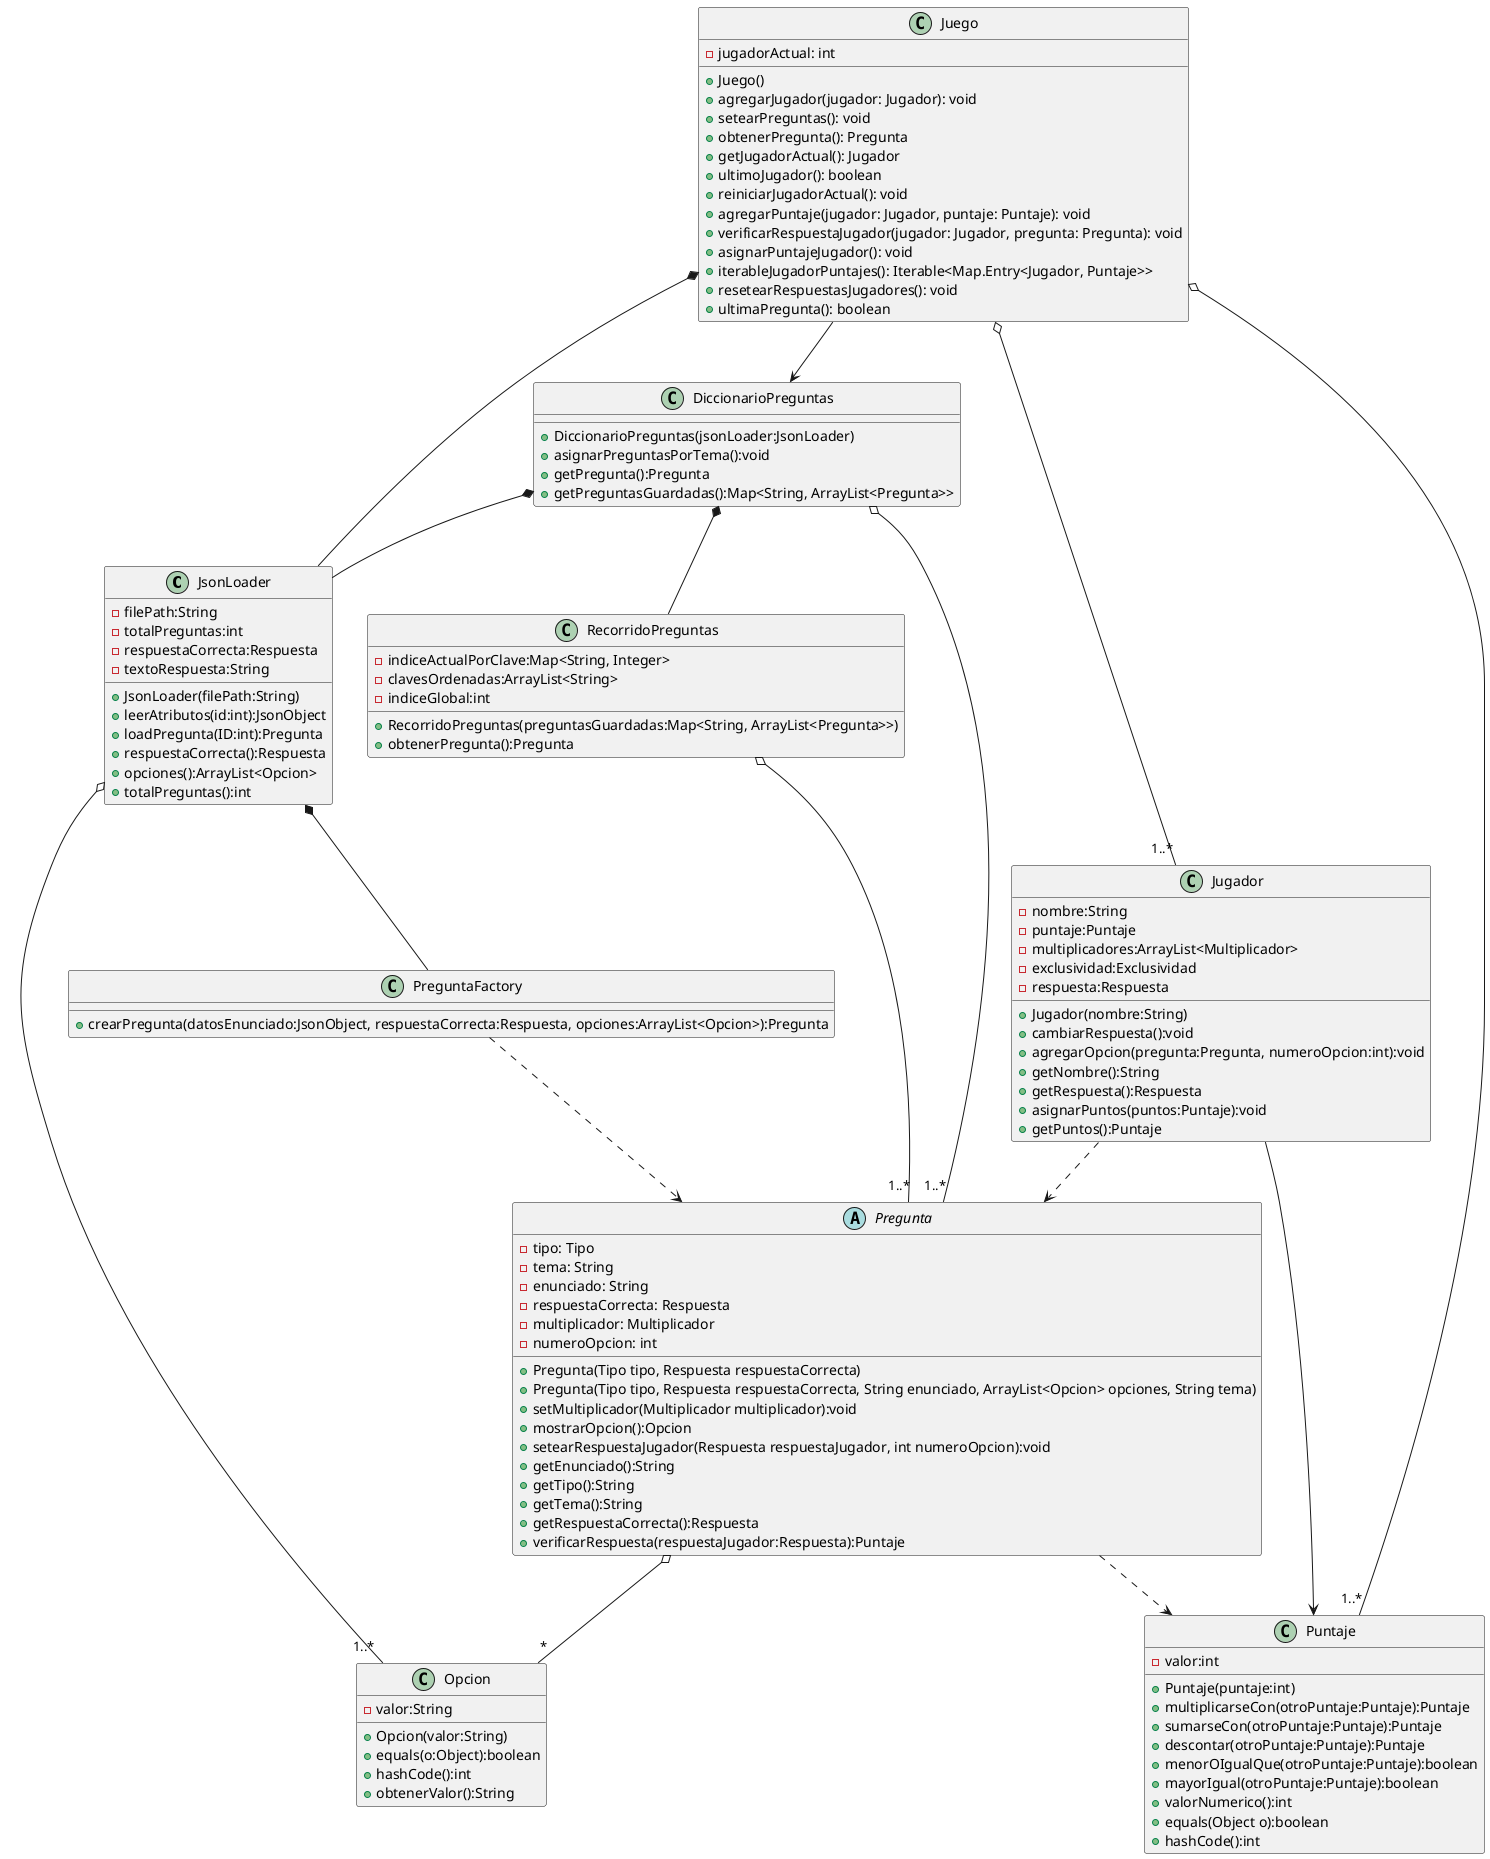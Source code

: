 @startuml
'https://plantuml.com/class-diagram


class JsonLoader {
    - filePath:String
    - totalPreguntas:int
    - respuestaCorrecta:Respuesta
    - textoRespuesta:String

    + JsonLoader(filePath:String)
    + leerAtributos(id:int):JsonObject
    + loadPregunta(ID:int):Pregunta
    + respuestaCorrecta():Respuesta
    + opciones():ArrayList<Opcion>
    + totalPreguntas():int
}


class DiccionarioPreguntas {
    + DiccionarioPreguntas(jsonLoader:JsonLoader)
    + asignarPreguntasPorTema():void
    + getPregunta():Pregunta
    + getPreguntasGuardadas():Map<String, ArrayList<Pregunta>>
}

class PreguntaFactory {

    + crearPregunta(datosEnunciado:JsonObject, respuestaCorrecta:Respuesta, opciones:ArrayList<Opcion>):Pregunta
}



class RecorridoPreguntas {
    - indiceActualPorClave:Map<String, Integer>
    - clavesOrdenadas:ArrayList<String>
    - indiceGlobal:int

    + RecorridoPreguntas(preguntasGuardadas:Map<String, ArrayList<Pregunta>>)
    + obtenerPregunta():Pregunta
}

class Jugador {
    - nombre:String
    - puntaje:Puntaje
    - multiplicadores:ArrayList<Multiplicador>
    - exclusividad:Exclusividad
    - respuesta:Respuesta

    + Jugador(nombre:String)
    + cambiarRespuesta():void
    + agregarOpcion(pregunta:Pregunta, numeroOpcion:int):void
    + getNombre():String
    + getRespuesta():Respuesta
    + asignarPuntos(puntos:Puntaje):void
    + getPuntos():Puntaje
}

class Juego {
    - jugadorActual: int

    + Juego()
    + agregarJugador(jugador: Jugador): void
    + setearPreguntas(): void
    + obtenerPregunta(): Pregunta
    + getJugadorActual(): Jugador
    + ultimoJugador(): boolean
    + reiniciarJugadorActual(): void
    + agregarPuntaje(jugador: Jugador, puntaje: Puntaje): void
    + verificarRespuestaJugador(jugador: Jugador, pregunta: Pregunta): void
    + asignarPuntajeJugador(): void
    + iterableJugadorPuntajes(): Iterable<Map.Entry<Jugador, Puntaje>>
    + resetearRespuestasJugadores(): void
    + ultimaPregunta(): boolean
}


class Puntaje {
    - valor:int
    + Puntaje(puntaje:int)
    + multiplicarseCon(otroPuntaje:Puntaje):Puntaje
    + sumarseCon(otroPuntaje:Puntaje):Puntaje
    + descontar(otroPuntaje:Puntaje):Puntaje
    + menorOIgualQue(otroPuntaje:Puntaje):boolean
    + mayorIgual(otroPuntaje:Puntaje):boolean
    + valorNumerico():int 
    + equals(Object o):boolean
    + hashCode():int
}

abstract class Pregunta {
    - tipo: Tipo
    - tema: String
    - enunciado: String
    - respuestaCorrecta: Respuesta
    - multiplicador: Multiplicador
    - numeroOpcion: int

    + Pregunta(Tipo tipo, Respuesta respuestaCorrecta)
    + Pregunta(Tipo tipo, Respuesta respuestaCorrecta, String enunciado, ArrayList<Opcion> opciones, String tema)
    + setMultiplicador(Multiplicador multiplicador):void
    + mostrarOpcion():Opcion
    + setearRespuestaJugador(Respuesta respuestaJugador, int numeroOpcion):void
    + getEnunciado():String
    + getTipo():String
    + getTema():String
    + getRespuestaCorrecta():Respuesta
    + verificarRespuesta(respuestaJugador:Respuesta):Puntaje
}

class Opcion {
    - valor:String
    + Opcion(valor:String)
    + equals(o:Object):boolean
    + hashCode():int
    + obtenerValor():String
}

DiccionarioPreguntas *--  JsonLoader

JsonLoader *-- PreguntaFactory
DiccionarioPreguntas *-- RecorridoPreguntas

Juego o-- "1..*" Jugador
Juego --> DiccionarioPreguntas
Juego o-- "1..*" Puntaje
DiccionarioPreguntas o-- "1..*" Pregunta
RecorridoPreguntas o-- "1..*" Pregunta
PreguntaFactory ..> Pregunta

JsonLoader o-- "1..*" Opcion
Jugador --> Puntaje
Pregunta ..> Puntaje
Jugador ..> Pregunta
Pregunta o-- "*" Opcion
Juego *-- JsonLoader


@enduml
